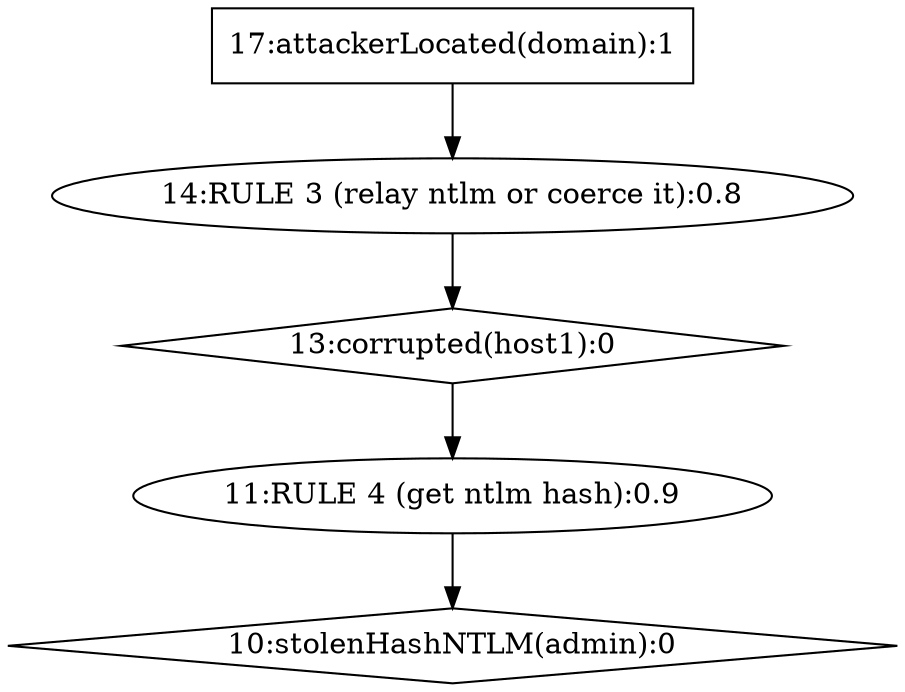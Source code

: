 strict digraph G {
  7 [ label="10:stolenHashNTLM(admin):0" shape="diamond" CVE="null" ];
  8 [ label="11:RULE 4 (get ntlm hash):0.9" shape="ellipse" CVE="ntlm_hash" ];
  9 [ label="13:corrupted(host1):0" shape="diamond" CVE="null" ];
  10 [ label="14:RULE 3 (relay ntlm or coerce it):0.8" shape="ellipse" CVE="relay_ntlm_bot" ];
  11 [ label="17:attackerLocated(domain):1" shape="box" CVE="null" ];
  11 -> 10 [ color="black" ];
  10 -> 9 [ color="black" ];
  9 -> 8 [ color="black" ];
  8 -> 7 [ color="black" ];
}

